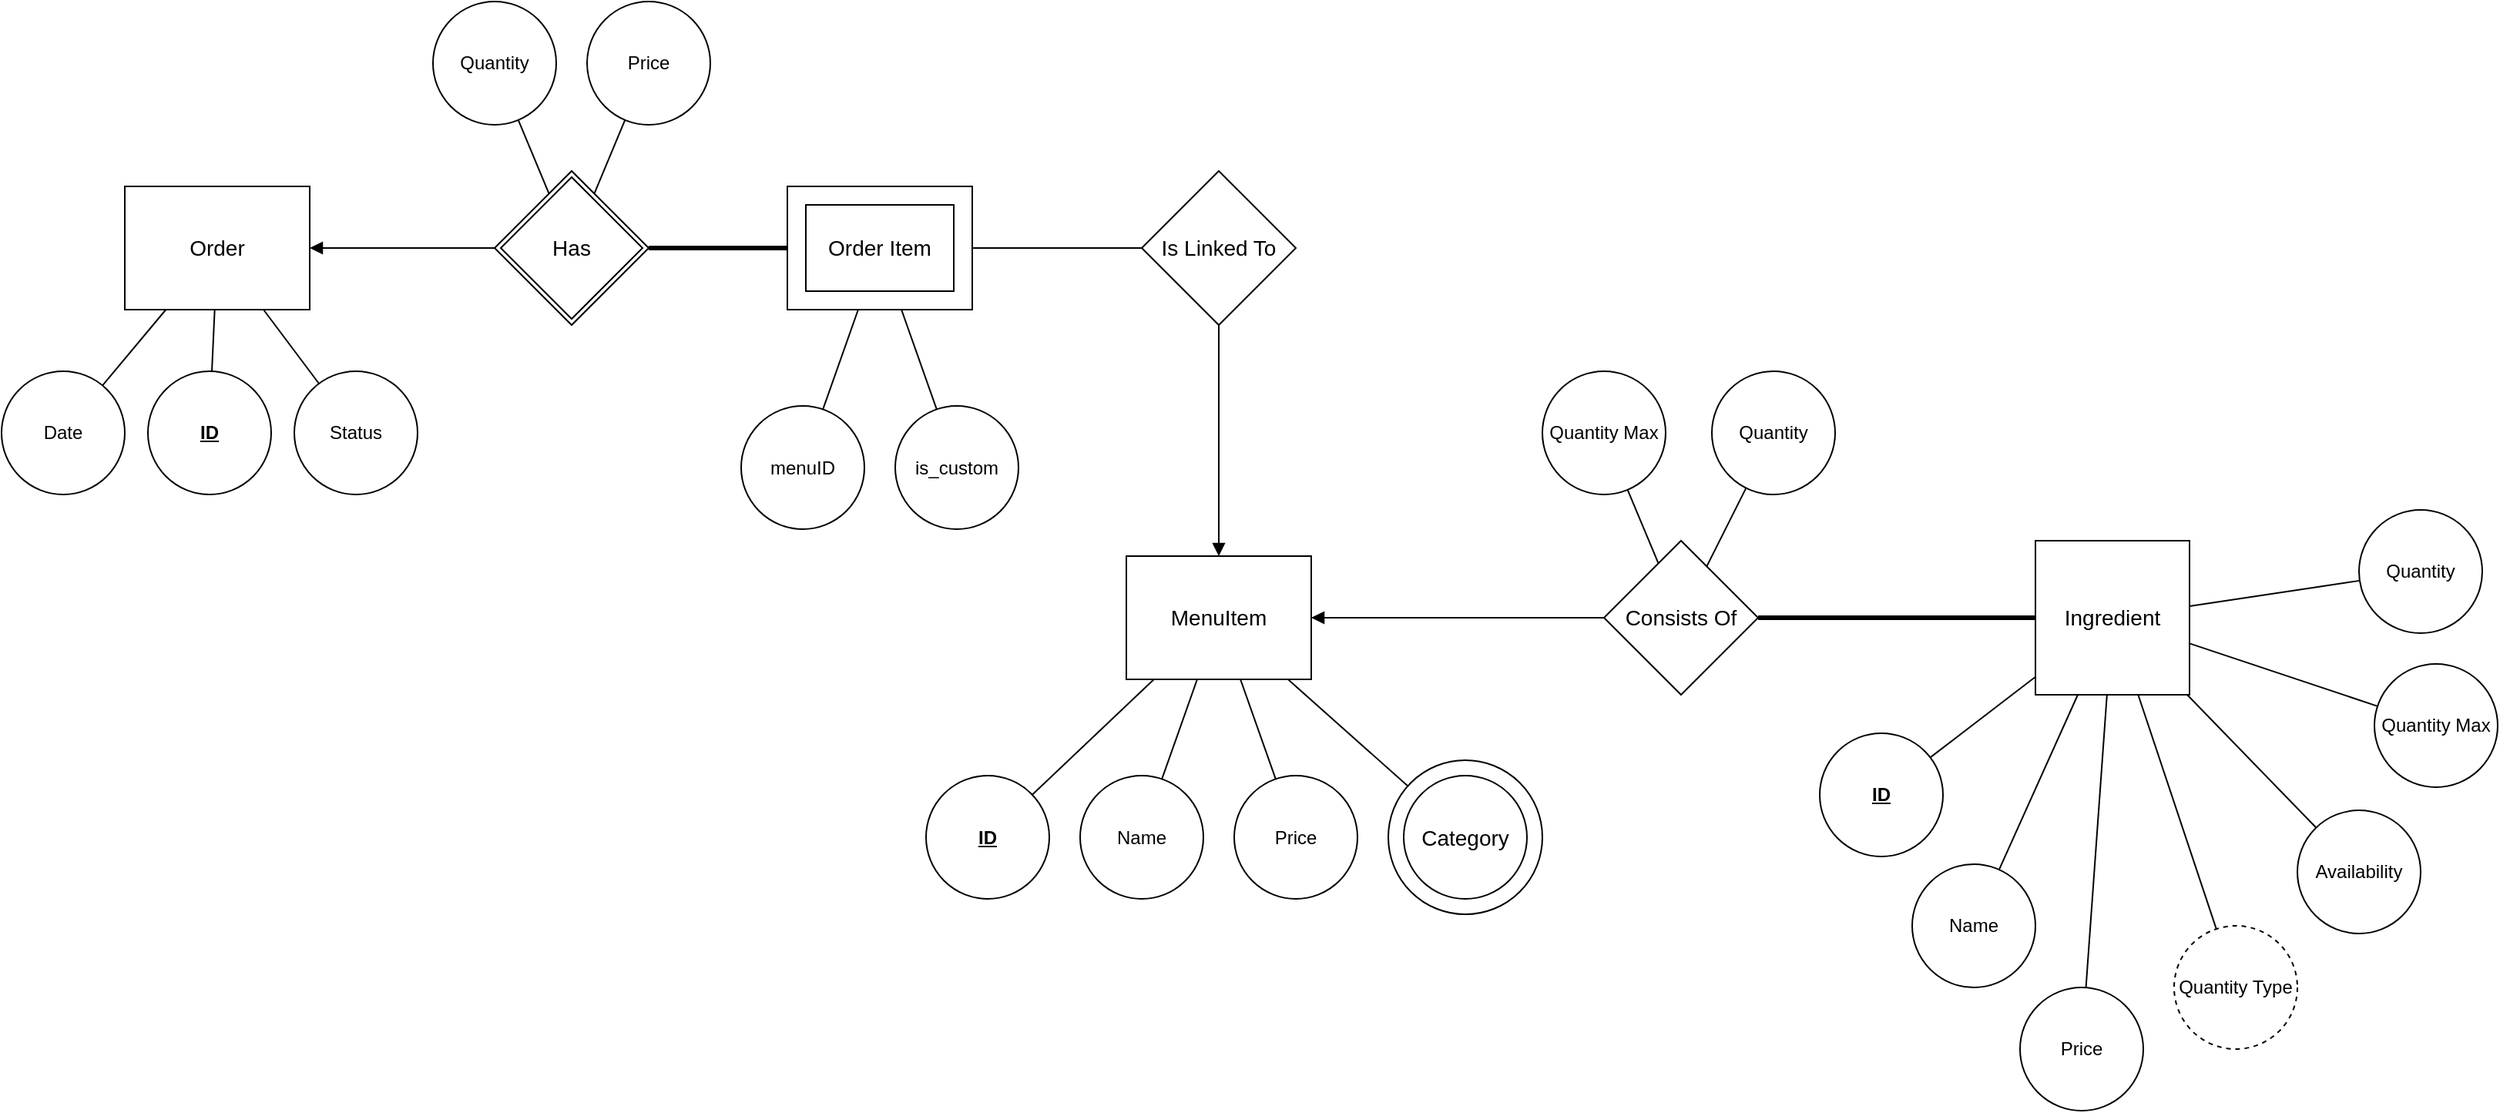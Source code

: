 <mxfile version="10.6.3" type="device"><diagram id="-LuUtKOn8fxou_b2-pJX" name="Page-1"><mxGraphModel dx="1010" dy="633" grid="1" gridSize="10" guides="1" tooltips="1" connect="1" arrows="1" fold="1" page="1" pageScale="1" pageWidth="850" pageHeight="1100" math="0" shadow="0"><root><mxCell id="0"/><mxCell id="1" parent="0"/><mxCell id="eMXKbca9MxXEXfEQ6J7u-1" value="Order" style="strokeWidth=1;whiteSpace=wrap;html=1;align=center;fontSize=14;" parent="1" vertex="1"><mxGeometry x="80" y="200" width="120" height="80" as="geometry"/></mxCell><mxCell id="eMXKbca9MxXEXfEQ6J7u-6" style="edgeStyle=none;rounded=0;orthogonalLoop=1;jettySize=auto;html=1;endArrow=none;endFill=0;" parent="1" source="eMXKbca9MxXEXfEQ6J7u-3" target="eMXKbca9MxXEXfEQ6J7u-1" edge="1"><mxGeometry relative="1" as="geometry"/></mxCell><mxCell id="eMXKbca9MxXEXfEQ6J7u-3" value="Date" style="ellipse;whiteSpace=wrap;html=1;aspect=fixed;strokeColor=#000000;fillColor=none;" parent="1" vertex="1"><mxGeometry y="320" width="80" height="80" as="geometry"/></mxCell><mxCell id="eMXKbca9MxXEXfEQ6J7u-5" style="rounded=0;orthogonalLoop=1;jettySize=auto;html=1;endArrow=none;endFill=0;" parent="1" source="eMXKbca9MxXEXfEQ6J7u-4" target="eMXKbca9MxXEXfEQ6J7u-1" edge="1"><mxGeometry relative="1" as="geometry"/></mxCell><mxCell id="eMXKbca9MxXEXfEQ6J7u-4" value="Status&lt;br&gt;" style="ellipse;whiteSpace=wrap;html=1;aspect=fixed;strokeColor=#000000;fillColor=none;" parent="1" vertex="1"><mxGeometry x="190" y="320" width="80" height="80" as="geometry"/></mxCell><mxCell id="eMXKbca9MxXEXfEQ6J7u-8" value="Ingredient" style="strokeWidth=1;whiteSpace=wrap;html=1;align=center;fontSize=14;fillColor=none;" parent="1" vertex="1"><mxGeometry x="1320" y="430" width="100" height="100" as="geometry"/></mxCell><mxCell id="eMXKbca9MxXEXfEQ6J7u-16" style="edgeStyle=none;rounded=0;orthogonalLoop=1;jettySize=auto;html=1;endArrow=none;endFill=0;" parent="1" source="eMXKbca9MxXEXfEQ6J7u-9" target="eMXKbca9MxXEXfEQ6J7u-8" edge="1"><mxGeometry relative="1" as="geometry"/></mxCell><mxCell id="eMXKbca9MxXEXfEQ6J7u-9" value="Quantity&lt;br&gt;" style="ellipse;whiteSpace=wrap;html=1;aspect=fixed;strokeColor=#000000;fillColor=none;" parent="1" vertex="1"><mxGeometry x="1530" y="410" width="80" height="80" as="geometry"/></mxCell><mxCell id="eMXKbca9MxXEXfEQ6J7u-18" style="edgeStyle=none;rounded=0;orthogonalLoop=1;jettySize=auto;html=1;endArrow=none;endFill=0;" parent="1" source="eMXKbca9MxXEXfEQ6J7u-10" target="eMXKbca9MxXEXfEQ6J7u-8" edge="1"><mxGeometry relative="1" as="geometry"/></mxCell><mxCell id="eMXKbca9MxXEXfEQ6J7u-10" value="Quantity Max" style="ellipse;whiteSpace=wrap;html=1;aspect=fixed;strokeColor=#000000;fillColor=none;" parent="1" vertex="1"><mxGeometry x="1540" y="510" width="80" height="80" as="geometry"/></mxCell><mxCell id="eMXKbca9MxXEXfEQ6J7u-17" style="edgeStyle=none;rounded=0;orthogonalLoop=1;jettySize=auto;html=1;endArrow=none;endFill=0;" parent="1" source="eMXKbca9MxXEXfEQ6J7u-11" target="eMXKbca9MxXEXfEQ6J7u-8" edge="1"><mxGeometry relative="1" as="geometry"/></mxCell><mxCell id="eMXKbca9MxXEXfEQ6J7u-11" value="Availability&lt;br&gt;" style="ellipse;whiteSpace=wrap;html=1;aspect=fixed;strokeColor=#000000;fillColor=none;" parent="1" vertex="1"><mxGeometry x="1490" y="605" width="80" height="80" as="geometry"/></mxCell><mxCell id="eMXKbca9MxXEXfEQ6J7u-15" style="edgeStyle=none;rounded=0;orthogonalLoop=1;jettySize=auto;html=1;endArrow=none;endFill=0;" parent="1" source="eMXKbca9MxXEXfEQ6J7u-12" target="eMXKbca9MxXEXfEQ6J7u-8" edge="1"><mxGeometry relative="1" as="geometry"/></mxCell><mxCell id="eMXKbca9MxXEXfEQ6J7u-12" value="Price&lt;br&gt;" style="ellipse;whiteSpace=wrap;html=1;aspect=fixed;strokeColor=#000000;fillColor=none;" parent="1" vertex="1"><mxGeometry x="1310" y="720" width="80" height="80" as="geometry"/></mxCell><mxCell id="eMXKbca9MxXEXfEQ6J7u-14" style="edgeStyle=none;rounded=0;orthogonalLoop=1;jettySize=auto;html=1;endArrow=none;endFill=0;" parent="1" source="eMXKbca9MxXEXfEQ6J7u-13" target="eMXKbca9MxXEXfEQ6J7u-8" edge="1"><mxGeometry relative="1" as="geometry"/></mxCell><mxCell id="eMXKbca9MxXEXfEQ6J7u-13" value="Name&lt;br&gt;" style="ellipse;whiteSpace=wrap;html=1;aspect=fixed;strokeColor=#000000;fillColor=none;" parent="1" vertex="1"><mxGeometry x="1240" y="640" width="80" height="80" as="geometry"/></mxCell><mxCell id="eMXKbca9MxXEXfEQ6J7u-20" style="edgeStyle=none;rounded=0;orthogonalLoop=1;jettySize=auto;html=1;endArrow=none;endFill=0;" parent="1" source="eMXKbca9MxXEXfEQ6J7u-19" target="eMXKbca9MxXEXfEQ6J7u-8" edge="1"><mxGeometry relative="1" as="geometry"/></mxCell><mxCell id="eMXKbca9MxXEXfEQ6J7u-19" value="&lt;u&gt;&lt;b&gt;ID&lt;/b&gt;&lt;/u&gt;&lt;br&gt;" style="ellipse;whiteSpace=wrap;html=1;aspect=fixed;strokeColor=#000000;fillColor=none;" parent="1" vertex="1"><mxGeometry x="1180" y="555" width="80" height="80" as="geometry"/></mxCell><mxCell id="eMXKbca9MxXEXfEQ6J7u-22" style="edgeStyle=none;rounded=0;orthogonalLoop=1;jettySize=auto;html=1;endArrow=none;endFill=0;" parent="1" source="eMXKbca9MxXEXfEQ6J7u-21" target="eMXKbca9MxXEXfEQ6J7u-1" edge="1"><mxGeometry relative="1" as="geometry"/></mxCell><mxCell id="eMXKbca9MxXEXfEQ6J7u-21" value="&lt;u&gt;&lt;b&gt;ID&lt;/b&gt;&lt;/u&gt;&lt;br&gt;" style="ellipse;whiteSpace=wrap;html=1;aspect=fixed;strokeColor=#000000;fillColor=none;" parent="1" vertex="1"><mxGeometry x="95" y="320" width="80" height="80" as="geometry"/></mxCell><mxCell id="eMXKbca9MxXEXfEQ6J7u-27" style="rounded=0;orthogonalLoop=1;jettySize=auto;html=1;endArrow=none;endFill=0;" parent="1" source="eMXKbca9MxXEXfEQ6J7u-28" edge="1"><mxGeometry relative="1" as="geometry"><mxPoint x="584.035" y="280" as="targetPoint"/></mxGeometry></mxCell><mxCell id="eMXKbca9MxXEXfEQ6J7u-28" value="is_custom&lt;br&gt;" style="ellipse;whiteSpace=wrap;html=1;aspect=fixed;strokeColor=#000000;fillColor=none;" parent="1" vertex="1"><mxGeometry x="580" y="342.5" width="80" height="80" as="geometry"/></mxCell><mxCell id="eMXKbca9MxXEXfEQ6J7u-29" style="edgeStyle=none;rounded=0;orthogonalLoop=1;jettySize=auto;html=1;endArrow=none;endFill=0;" parent="1" source="eMXKbca9MxXEXfEQ6J7u-30" edge="1"><mxGeometry relative="1" as="geometry"><mxPoint x="555.965" y="280" as="targetPoint"/></mxGeometry></mxCell><mxCell id="eMXKbca9MxXEXfEQ6J7u-30" value="menuID&lt;br&gt;" style="ellipse;whiteSpace=wrap;html=1;aspect=fixed;strokeColor=#000000;fillColor=none;" parent="1" vertex="1"><mxGeometry x="480" y="342.5" width="80" height="80" as="geometry"/></mxCell><mxCell id="eMXKbca9MxXEXfEQ6J7u-42" style="edgeStyle=none;rounded=0;orthogonalLoop=1;jettySize=auto;html=1;endArrow=block;endFill=1;" parent="1" source="eMXKbca9MxXEXfEQ6J7u-35" target="eMXKbca9MxXEXfEQ6J7u-1" edge="1"><mxGeometry relative="1" as="geometry"/></mxCell><mxCell id="eMXKbca9MxXEXfEQ6J7u-43" style="edgeStyle=none;rounded=0;orthogonalLoop=1;jettySize=auto;html=1;endArrow=none;endFill=0;strokeWidth=3;" parent="1" source="eMXKbca9MxXEXfEQ6J7u-35" edge="1"><mxGeometry relative="1" as="geometry"><mxPoint x="510" y="240" as="targetPoint"/></mxGeometry></mxCell><mxCell id="eMXKbca9MxXEXfEQ6J7u-47" style="edgeStyle=none;rounded=0;orthogonalLoop=1;jettySize=auto;html=1;startArrow=none;startFill=0;endArrow=none;endFill=0;strokeWidth=1;" parent="1" source="eMXKbca9MxXEXfEQ6J7u-35" target="eMXKbca9MxXEXfEQ6J7u-45" edge="1"><mxGeometry relative="1" as="geometry"/></mxCell><mxCell id="eMXKbca9MxXEXfEQ6J7u-48" style="edgeStyle=none;rounded=0;orthogonalLoop=1;jettySize=auto;html=1;startArrow=none;startFill=0;endArrow=none;endFill=0;strokeWidth=1;" parent="1" source="eMXKbca9MxXEXfEQ6J7u-35" target="eMXKbca9MxXEXfEQ6J7u-44" edge="1"><mxGeometry relative="1" as="geometry"/></mxCell><mxCell id="eMXKbca9MxXEXfEQ6J7u-35" value="Has" style="shape=rhombus;strokeWidth=1;fontSize=17;perimeter=rhombusPerimeter;whiteSpace=wrap;html=1;align=center;fontSize=14;fillColor=none;rounded=0;autosize=0;collapsible=0;double=1;" parent="1" vertex="1"><mxGeometry x="320" y="190" width="100" height="100" as="geometry"/></mxCell><mxCell id="eMXKbca9MxXEXfEQ6J7u-41" style="edgeStyle=none;rounded=0;orthogonalLoop=1;jettySize=auto;html=1;endArrow=none;endFill=0;" parent="1" source="eMXKbca9MxXEXfEQ6J7u-40" target="eMXKbca9MxXEXfEQ6J7u-8" edge="1"><mxGeometry relative="1" as="geometry"/></mxCell><mxCell id="eMXKbca9MxXEXfEQ6J7u-40" value="Quantity Type&lt;br&gt;" style="ellipse;whiteSpace=wrap;html=1;aspect=fixed;strokeColor=#000000;fillColor=none;dashed=1;" parent="1" vertex="1"><mxGeometry x="1410" y="680" width="80" height="80" as="geometry"/></mxCell><mxCell id="eMXKbca9MxXEXfEQ6J7u-44" value="Quantity&lt;br&gt;" style="ellipse;whiteSpace=wrap;html=1;aspect=fixed;strokeColor=#000000;fillColor=none;" parent="1" vertex="1"><mxGeometry x="280" y="80" width="80" height="80" as="geometry"/></mxCell><mxCell id="eMXKbca9MxXEXfEQ6J7u-45" value="Price&lt;br&gt;" style="ellipse;whiteSpace=wrap;html=1;aspect=fixed;strokeColor=#000000;fillColor=none;" parent="1" vertex="1"><mxGeometry x="380" y="80" width="80" height="80" as="geometry"/></mxCell><mxCell id="eMXKbca9MxXEXfEQ6J7u-50" style="edgeStyle=none;rounded=0;orthogonalLoop=1;jettySize=auto;html=1;startArrow=none;startFill=0;endArrow=none;endFill=0;strokeWidth=3;" parent="1" source="eMXKbca9MxXEXfEQ6J7u-49" target="eMXKbca9MxXEXfEQ6J7u-8" edge="1"><mxGeometry relative="1" as="geometry"/></mxCell><mxCell id="eMXKbca9MxXEXfEQ6J7u-77" style="edgeStyle=none;rounded=0;orthogonalLoop=1;jettySize=auto;html=1;startArrow=none;startFill=0;endArrow=block;endFill=1;strokeWidth=1;" parent="1" source="eMXKbca9MxXEXfEQ6J7u-49" target="eMXKbca9MxXEXfEQ6J7u-65" edge="1"><mxGeometry relative="1" as="geometry"/></mxCell><mxCell id="eMXKbca9MxXEXfEQ6J7u-49" value="Consists Of" style="shape=rhombus;strokeWidth=1;fontSize=17;perimeter=rhombusPerimeter;whiteSpace=wrap;html=1;align=center;fontSize=14;fillColor=none;rounded=0;autosize=0;collapsible=0;double=0;" parent="1" vertex="1"><mxGeometry x="1040" y="430" width="100" height="100" as="geometry"/></mxCell><mxCell id="eMXKbca9MxXEXfEQ6J7u-53" style="edgeStyle=none;rounded=0;orthogonalLoop=1;jettySize=auto;html=1;startArrow=none;startFill=0;endArrow=none;endFill=0;strokeWidth=1;" parent="1" source="eMXKbca9MxXEXfEQ6J7u-52" target="eMXKbca9MxXEXfEQ6J7u-49" edge="1"><mxGeometry relative="1" as="geometry"/></mxCell><mxCell id="eMXKbca9MxXEXfEQ6J7u-52" value="Quantity&lt;br&gt;" style="ellipse;whiteSpace=wrap;html=1;aspect=fixed;strokeColor=#000000;fillColor=none;" parent="1" vertex="1"><mxGeometry x="1110" y="320" width="80" height="80" as="geometry"/></mxCell><mxCell id="eMXKbca9MxXEXfEQ6J7u-55" style="edgeStyle=none;rounded=0;orthogonalLoop=1;jettySize=auto;html=1;startArrow=none;startFill=0;endArrow=none;endFill=0;strokeWidth=1;" parent="1" source="eMXKbca9MxXEXfEQ6J7u-54" target="eMXKbca9MxXEXfEQ6J7u-49" edge="1"><mxGeometry relative="1" as="geometry"/></mxCell><mxCell id="eMXKbca9MxXEXfEQ6J7u-54" value="Quantity Max&lt;br&gt;" style="ellipse;whiteSpace=wrap;html=1;aspect=fixed;strokeColor=#000000;fillColor=none;" parent="1" vertex="1"><mxGeometry x="1000" y="320" width="80" height="80" as="geometry"/></mxCell><mxCell id="eMXKbca9MxXEXfEQ6J7u-65" value="MenuItem" style="strokeWidth=1;whiteSpace=wrap;html=1;align=center;fontSize=14;" parent="1" vertex="1"><mxGeometry x="730" y="440" width="120" height="80" as="geometry"/></mxCell><mxCell id="eMXKbca9MxXEXfEQ6J7u-66" style="edgeStyle=none;rounded=0;orthogonalLoop=1;jettySize=auto;html=1;endArrow=none;endFill=0;" parent="1" source="eMXKbca9MxXEXfEQ6J7u-67" target="eMXKbca9MxXEXfEQ6J7u-65" edge="1"><mxGeometry relative="1" as="geometry"/></mxCell><mxCell id="eMXKbca9MxXEXfEQ6J7u-67" value="&lt;u&gt;&lt;b&gt;ID&lt;/b&gt;&lt;/u&gt;" style="ellipse;whiteSpace=wrap;html=1;aspect=fixed;strokeColor=#000000;fillColor=none;" parent="1" vertex="1"><mxGeometry x="600" y="582.5" width="80" height="80" as="geometry"/></mxCell><mxCell id="eMXKbca9MxXEXfEQ6J7u-68" style="rounded=0;orthogonalLoop=1;jettySize=auto;html=1;endArrow=none;endFill=0;" parent="1" source="eMXKbca9MxXEXfEQ6J7u-69" target="eMXKbca9MxXEXfEQ6J7u-65" edge="1"><mxGeometry relative="1" as="geometry"/></mxCell><mxCell id="eMXKbca9MxXEXfEQ6J7u-69" value="Price&lt;br&gt;" style="ellipse;whiteSpace=wrap;html=1;aspect=fixed;strokeColor=#000000;fillColor=none;" parent="1" vertex="1"><mxGeometry x="800" y="582.5" width="80" height="80" as="geometry"/></mxCell><mxCell id="eMXKbca9MxXEXfEQ6J7u-70" style="edgeStyle=none;rounded=0;orthogonalLoop=1;jettySize=auto;html=1;endArrow=none;endFill=0;" parent="1" source="eMXKbca9MxXEXfEQ6J7u-71" target="eMXKbca9MxXEXfEQ6J7u-65" edge="1"><mxGeometry relative="1" as="geometry"/></mxCell><mxCell id="eMXKbca9MxXEXfEQ6J7u-71" value="Name&lt;br&gt;" style="ellipse;whiteSpace=wrap;html=1;aspect=fixed;strokeColor=#000000;fillColor=none;" parent="1" vertex="1"><mxGeometry x="700" y="582.5" width="80" height="80" as="geometry"/></mxCell><mxCell id="eMXKbca9MxXEXfEQ6J7u-72" style="edgeStyle=none;rounded=0;orthogonalLoop=1;jettySize=auto;html=1;endArrow=none;endFill=0;" parent="1" source="eMXKbca9MxXEXfEQ6J7u-73" target="eMXKbca9MxXEXfEQ6J7u-65" edge="1"><mxGeometry relative="1" as="geometry"/></mxCell><mxCell id="eMXKbca9MxXEXfEQ6J7u-73" value="Category" style="ellipse;shape=doubleEllipse;margin=10;strokeWidth=1;fontSize=14;whiteSpace=wrap;html=1;align=center;rounded=0;fillColor=none;" parent="1" vertex="1"><mxGeometry x="900" y="572.5" width="100" height="100" as="geometry"/></mxCell><mxCell id="eMXKbca9MxXEXfEQ6J7u-75" style="edgeStyle=none;rounded=0;orthogonalLoop=1;jettySize=auto;html=1;startArrow=none;startFill=0;endArrow=none;endFill=0;strokeWidth=1;" parent="1" source="eMXKbca9MxXEXfEQ6J7u-74" edge="1"><mxGeometry relative="1" as="geometry"><mxPoint x="630" y="240" as="targetPoint"/></mxGeometry></mxCell><mxCell id="eMXKbca9MxXEXfEQ6J7u-76" style="edgeStyle=none;rounded=0;orthogonalLoop=1;jettySize=auto;html=1;startArrow=none;startFill=0;endArrow=block;endFill=1;strokeWidth=1;" parent="1" source="eMXKbca9MxXEXfEQ6J7u-74" target="eMXKbca9MxXEXfEQ6J7u-65" edge="1"><mxGeometry relative="1" as="geometry"/></mxCell><mxCell id="eMXKbca9MxXEXfEQ6J7u-74" value="Is Linked To" style="shape=rhombus;strokeWidth=1;fontSize=17;perimeter=rhombusPerimeter;whiteSpace=wrap;html=1;align=center;fontSize=14;fillColor=none;rounded=0;autosize=0;collapsible=0;double=0;" parent="1" vertex="1"><mxGeometry x="740" y="190" width="100" height="100" as="geometry"/></mxCell><mxCell id="eMXKbca9MxXEXfEQ6J7u-79" value="Order Item" style="shape=ext;strokeWidth=1;margin=10;double=1;whiteSpace=wrap;html=1;align=center;fontSize=14;rounded=0;fillColor=none;" parent="1" vertex="1"><mxGeometry x="510" y="200" width="120" height="80" as="geometry"/></mxCell></root></mxGraphModel></diagram></mxfile>